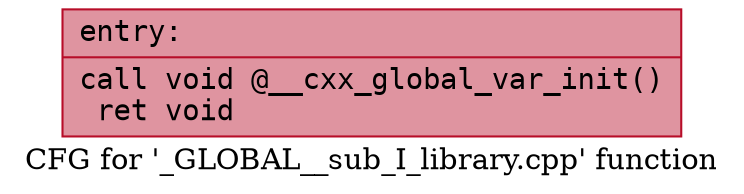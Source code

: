 digraph "CFG for '_GLOBAL__sub_I_library.cpp' function" {
	label="CFG for '_GLOBAL__sub_I_library.cpp' function";

	Node0x55bdf81ba450 [shape=record,color="#b70d28ff", style=filled, fillcolor="#b70d2870" fontname="Courier",label="{entry:\l|  call void @__cxx_global_var_init()\l  ret void\l}"];
}
